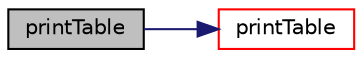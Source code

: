 digraph "printTable"
{
  bgcolor="transparent";
  edge [fontname="Helvetica",fontsize="10",labelfontname="Helvetica",labelfontsize="10"];
  node [fontname="Helvetica",fontsize="10",shape=record];
  rankdir="LR";
  Node140561 [label="printTable",height=0.2,width=0.4,color="black", fillcolor="grey75", style="filled", fontcolor="black"];
  Node140561 -> Node140562 [color="midnightblue",fontsize="10",style="solid",fontname="Helvetica"];
  Node140562 [label="printTable",height=0.2,width=0.4,color="red",URL="$a21851.html#a86b59408bbed3515547770d771d194eb"];
}
